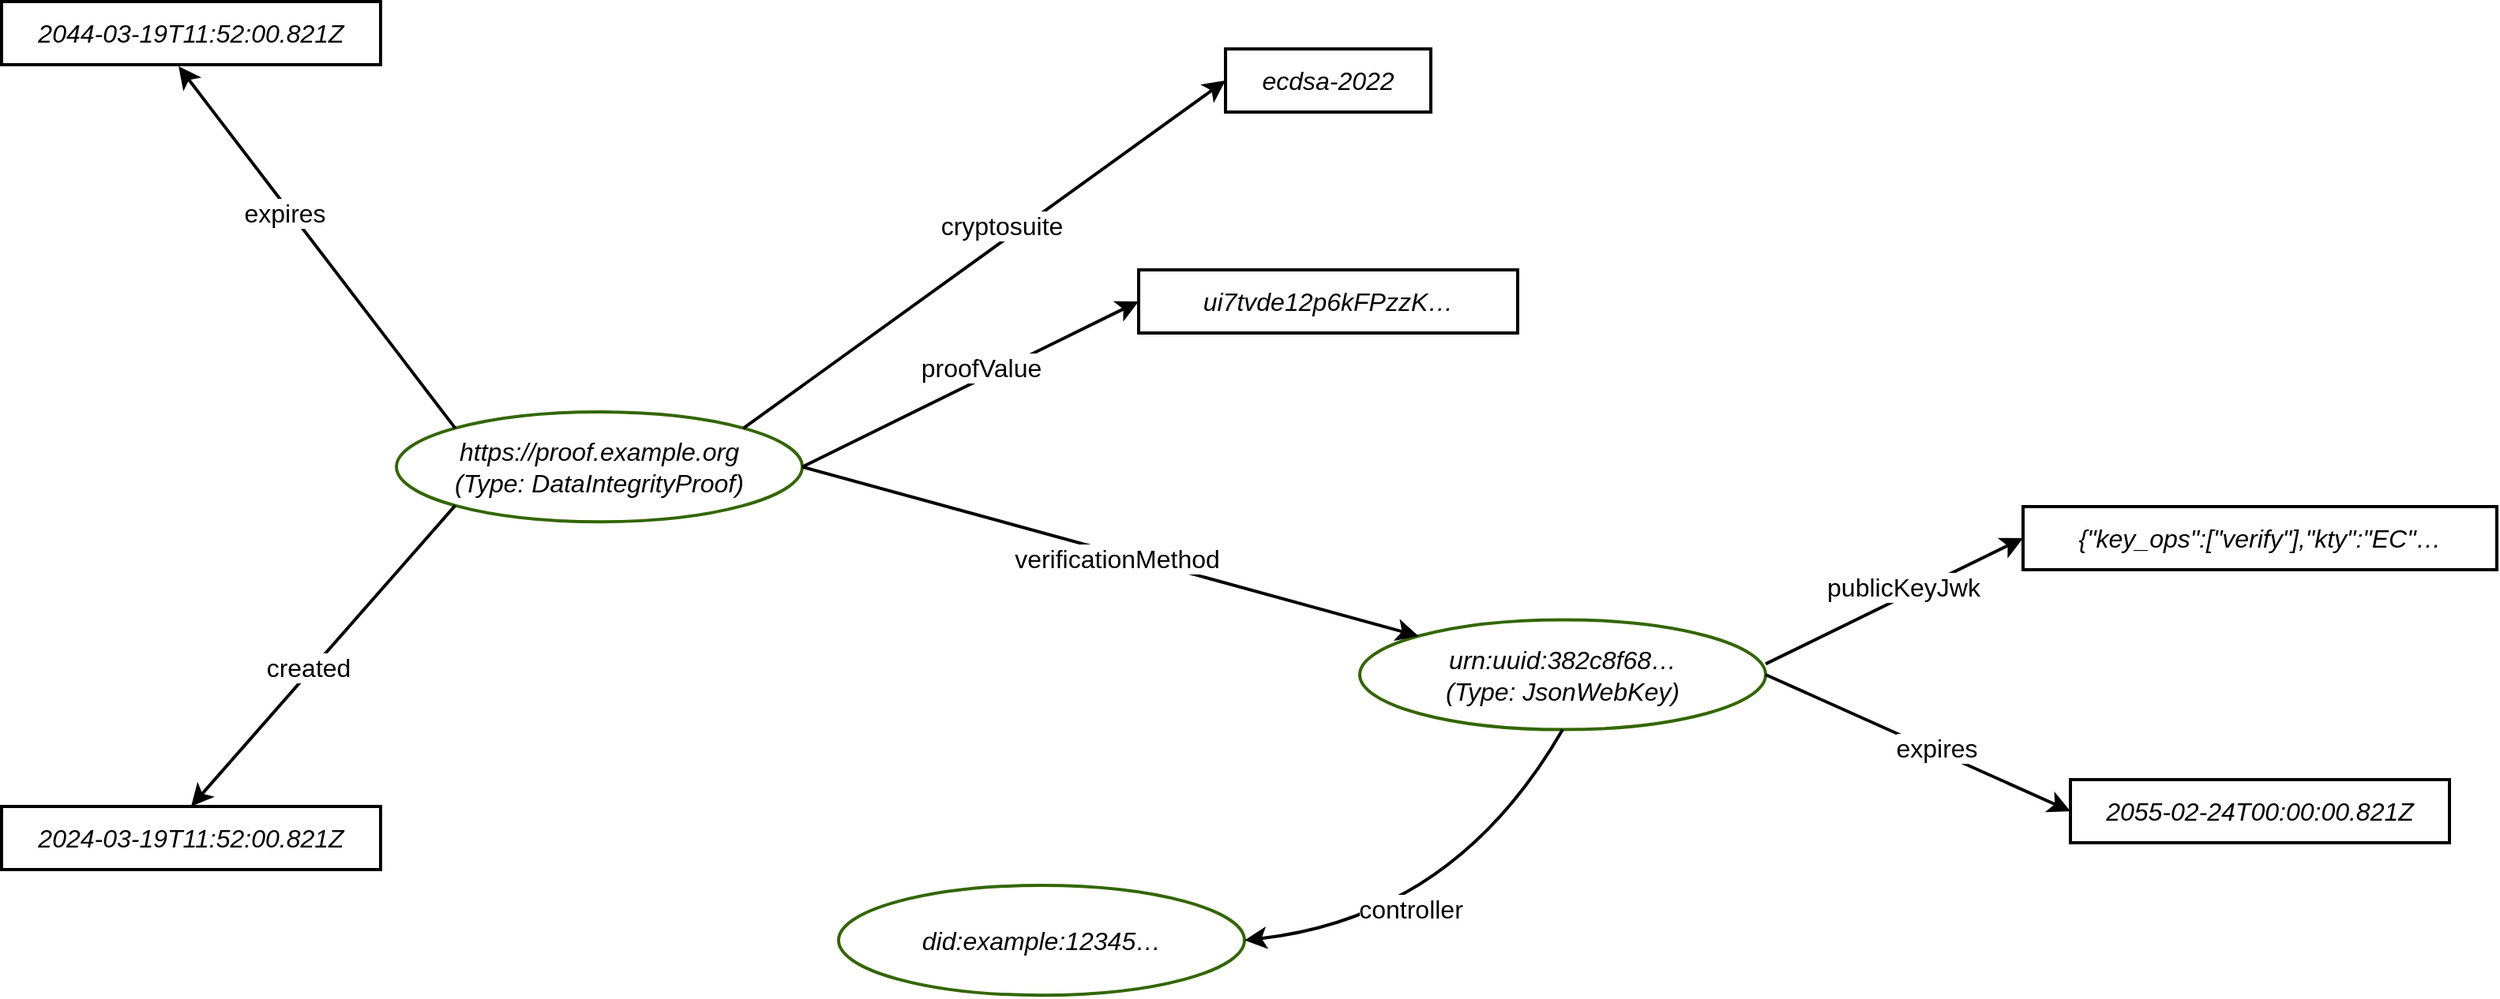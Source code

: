 <mxfile version="24.0.4" type="device">
  <diagram name="Page-1" id="ZRe_wIOORr0k_d4isBBX">
    <mxGraphModel dx="4193" dy="2043" grid="1" gridSize="10" guides="1" tooltips="1" connect="1" arrows="1" fold="1" page="1" pageScale="1" pageWidth="1169" pageHeight="827" math="0" shadow="0">
      <root>
        <mxCell id="0" />
        <mxCell id="1" parent="0" />
        <UserObject label="&lt;i&gt;https://proof.example.org&lt;/i&gt;&lt;div&gt;&lt;i&gt;(Type: DataIntegrityProof)&lt;/i&gt;&lt;/div&gt;" id="I-3xDNqU13IutiKupr62-4">
          <mxCell style="ellipse;whiteSpace=wrap;html=1;fontSize=16;fillColor=none;strokeWidth=2;strokeColor=#336600;" parent="1" vertex="1">
            <mxGeometry x="-1560" y="-460" width="257" height="69.61" as="geometry" />
          </mxCell>
        </UserObject>
        <UserObject label="&lt;i&gt;&lt;font color=&quot;#000000&quot;&gt;ecdsa-2022&lt;/font&gt;&lt;/i&gt;" id="I-3xDNqU13IutiKupr62-12">
          <mxCell style="rounded=0;whiteSpace=wrap;html=1;fontSize=16;fillColor=none;strokeWidth=2;" parent="1" vertex="1">
            <mxGeometry x="-1035" y="-690" width="130" height="40" as="geometry" />
          </mxCell>
        </UserObject>
        <mxCell id="I-3xDNqU13IutiKupr62-27" value="" style="endArrow=classic;html=1;rounded=0;fontSize=12;startSize=8;endSize=8;curved=1;entryX=0;entryY=0.5;entryDx=0;entryDy=0;exitX=1;exitY=0;exitDx=0;exitDy=0;strokeWidth=2;fontStyle=2" parent="1" source="I-3xDNqU13IutiKupr62-4" target="I-3xDNqU13IutiKupr62-12" edge="1">
          <mxGeometry width="50" height="50" relative="1" as="geometry">
            <mxPoint x="-804" y="-134.61" as="sourcePoint" />
            <mxPoint x="-791.5" y="-85.61" as="targetPoint" />
          </mxGeometry>
        </mxCell>
        <mxCell id="I-3xDNqU13IutiKupr62-28" value="cryptosuite" style="edgeLabel;html=1;align=center;verticalAlign=middle;resizable=0;points=[];fontSize=16;" parent="I-3xDNqU13IutiKupr62-27" vertex="1" connectable="0">
          <mxGeometry x="0.135" y="-2" relative="1" as="geometry">
            <mxPoint x="-11" y="-5" as="offset" />
          </mxGeometry>
        </mxCell>
        <UserObject label="&lt;i&gt;&lt;font color=&quot;#000000&quot;&gt;2024-03-19T&lt;/font&gt;11:52:00.821Z&lt;/i&gt;" id="HRplg5cOvGm0gZk61Yn5-3">
          <mxCell style="rounded=0;whiteSpace=wrap;html=1;fontSize=16;fillColor=none;strokeWidth=2;" parent="1" vertex="1">
            <mxGeometry x="-1810" y="-210" width="240" height="40" as="geometry" />
          </mxCell>
        </UserObject>
        <UserObject label="&lt;i&gt;ui7tvde12p6kFPzzK…&lt;/i&gt;" id="HRplg5cOvGm0gZk61Yn5-4">
          <mxCell style="rounded=0;whiteSpace=wrap;html=1;fontSize=16;fillColor=none;strokeWidth=2;" parent="1" vertex="1">
            <mxGeometry x="-1090" y="-550" width="240" height="40" as="geometry" />
          </mxCell>
        </UserObject>
        <UserObject label="&lt;i&gt;&lt;font color=&quot;#000000&quot;&gt;2044-03-19T&lt;/font&gt;11:52:00.821Z&lt;/i&gt;" id="HRplg5cOvGm0gZk61Yn5-5">
          <mxCell style="rounded=0;whiteSpace=wrap;html=1;fontSize=16;fillColor=none;strokeWidth=2;" parent="1" vertex="1">
            <mxGeometry x="-1810" y="-720" width="240" height="40" as="geometry" />
          </mxCell>
        </UserObject>
        <mxCell id="HRplg5cOvGm0gZk61Yn5-6" value="" style="endArrow=classic;html=1;rounded=0;fontSize=12;startSize=8;endSize=8;curved=1;entryX=0.5;entryY=0;entryDx=0;entryDy=0;exitX=0;exitY=1;exitDx=0;exitDy=0;strokeWidth=2;fontStyle=2" parent="1" source="I-3xDNqU13IutiKupr62-4" target="HRplg5cOvGm0gZk61Yn5-3" edge="1">
          <mxGeometry width="50" height="50" relative="1" as="geometry">
            <mxPoint x="-883" y="-405" as="sourcePoint" />
            <mxPoint x="-610" y="-420" as="targetPoint" />
          </mxGeometry>
        </mxCell>
        <mxCell id="HRplg5cOvGm0gZk61Yn5-7" value="created" style="edgeLabel;html=1;align=center;verticalAlign=middle;resizable=0;points=[];fontSize=16;" parent="HRplg5cOvGm0gZk61Yn5-6" vertex="1" connectable="0">
          <mxGeometry x="0.135" y="-2" relative="1" as="geometry">
            <mxPoint x="3" y="-5" as="offset" />
          </mxGeometry>
        </mxCell>
        <mxCell id="HRplg5cOvGm0gZk61Yn5-8" value="" style="endArrow=classic;html=1;rounded=0;fontSize=12;startSize=8;endSize=8;curved=1;entryX=0;entryY=0.5;entryDx=0;entryDy=0;exitX=1;exitY=0.5;exitDx=0;exitDy=0;strokeWidth=2;fontStyle=2" parent="1" source="I-3xDNqU13IutiKupr62-4" target="HRplg5cOvGm0gZk61Yn5-4" edge="1">
          <mxGeometry width="50" height="50" relative="1" as="geometry">
            <mxPoint x="-970" y="-345" as="sourcePoint" />
            <mxPoint x="-827" y="-200" as="targetPoint" />
          </mxGeometry>
        </mxCell>
        <mxCell id="HRplg5cOvGm0gZk61Yn5-9" value="proofValue" style="edgeLabel;html=1;align=center;verticalAlign=middle;resizable=0;points=[];fontSize=16;" parent="HRplg5cOvGm0gZk61Yn5-8" vertex="1" connectable="0">
          <mxGeometry x="0.135" y="-2" relative="1" as="geometry">
            <mxPoint x="-9" y="-5" as="offset" />
          </mxGeometry>
        </mxCell>
        <mxCell id="HRplg5cOvGm0gZk61Yn5-10" value="" style="endArrow=classic;html=1;rounded=0;fontSize=12;startSize=8;endSize=8;curved=1;entryX=0.467;entryY=1.025;entryDx=0;entryDy=0;exitX=0;exitY=0;exitDx=0;exitDy=0;strokeWidth=2;fontStyle=2;entryPerimeter=0;" parent="1" source="I-3xDNqU13IutiKupr62-4" target="HRplg5cOvGm0gZk61Yn5-5" edge="1">
          <mxGeometry width="50" height="50" relative="1" as="geometry">
            <mxPoint x="-1000" y="-310" as="sourcePoint" />
            <mxPoint x="-857" y="-165" as="targetPoint" />
          </mxGeometry>
        </mxCell>
        <mxCell id="HRplg5cOvGm0gZk61Yn5-11" value="expires" style="edgeLabel;html=1;align=center;verticalAlign=middle;resizable=0;points=[];fontSize=16;" parent="HRplg5cOvGm0gZk61Yn5-10" vertex="1" connectable="0">
          <mxGeometry x="0.135" y="-2" relative="1" as="geometry">
            <mxPoint x="-11" y="-5" as="offset" />
          </mxGeometry>
        </mxCell>
        <UserObject label="&lt;div&gt;&lt;i&gt;urn:uuid:382c8f68…&lt;/i&gt;&lt;/div&gt;&lt;div&gt;&lt;i style=&quot;background-color: initial;&quot;&gt;(Type: JsonWebKey)&lt;/i&gt;&lt;/div&gt;" id="HRplg5cOvGm0gZk61Yn5-12">
          <mxCell style="ellipse;whiteSpace=wrap;html=1;fontSize=16;fillColor=none;strokeWidth=2;strokeColor=#336600;" parent="1" vertex="1">
            <mxGeometry x="-950" y="-328.305" width="257" height="69.61" as="geometry" />
          </mxCell>
        </UserObject>
        <mxCell id="HRplg5cOvGm0gZk61Yn5-13" value="" style="endArrow=classic;html=1;rounded=0;fontSize=12;startSize=8;endSize=8;curved=1;exitX=1;exitY=0.5;exitDx=0;exitDy=0;strokeWidth=2;fontStyle=2;entryX=0;entryY=0;entryDx=0;entryDy=0;" parent="1" source="I-3xDNqU13IutiKupr62-4" target="HRplg5cOvGm0gZk61Yn5-12" edge="1">
          <mxGeometry width="50" height="50" relative="1" as="geometry">
            <mxPoint x="-1200" y="-480" as="sourcePoint" />
            <mxPoint x="-950" y="-300" as="targetPoint" />
          </mxGeometry>
        </mxCell>
        <mxCell id="HRplg5cOvGm0gZk61Yn5-14" value="verificationMethod" style="edgeLabel;html=1;align=center;verticalAlign=middle;resizable=0;points=[];fontSize=16;" parent="HRplg5cOvGm0gZk61Yn5-13" vertex="1" connectable="0">
          <mxGeometry x="0.135" y="-2" relative="1" as="geometry">
            <mxPoint x="-22" y="-5" as="offset" />
          </mxGeometry>
        </mxCell>
        <mxCell id="HRplg5cOvGm0gZk61Yn5-16" value="" style="endArrow=classic;html=1;rounded=0;fontSize=12;startSize=8;endSize=8;curved=1;entryX=0;entryY=0.5;entryDx=0;entryDy=0;exitX=1;exitY=0.402;exitDx=0;exitDy=0;strokeWidth=2;fontStyle=2;exitPerimeter=0;" parent="1" source="HRplg5cOvGm0gZk61Yn5-12" target="HRplg5cOvGm0gZk61Yn5-15" edge="1">
          <mxGeometry width="50" height="50" relative="1" as="geometry">
            <mxPoint x="-910" y="-300" as="sourcePoint" />
            <mxPoint x="-477" y="-300" as="targetPoint" />
          </mxGeometry>
        </mxCell>
        <mxCell id="HRplg5cOvGm0gZk61Yn5-17" value="publicKeyJwk" style="edgeLabel;html=1;align=center;verticalAlign=middle;resizable=0;points=[];fontSize=16;" parent="HRplg5cOvGm0gZk61Yn5-16" vertex="1" connectable="0">
          <mxGeometry x="0.135" y="-2" relative="1" as="geometry">
            <mxPoint x="-7" y="-5" as="offset" />
          </mxGeometry>
        </mxCell>
        <mxCell id="HRplg5cOvGm0gZk61Yn5-20" value="" style="endArrow=classic;html=1;rounded=0;fontSize=12;startSize=8;endSize=8;curved=1;entryX=0;entryY=0.5;entryDx=0;entryDy=0;exitX=1;exitY=0.5;exitDx=0;exitDy=0;strokeWidth=2;fontStyle=2" parent="1" source="HRplg5cOvGm0gZk61Yn5-12" target="HRplg5cOvGm0gZk61Yn5-19" edge="1">
          <mxGeometry width="50" height="50" relative="1" as="geometry">
            <mxPoint x="-770" y="-220" as="sourcePoint" />
            <mxPoint x="-623" y="-330" as="targetPoint" />
          </mxGeometry>
        </mxCell>
        <mxCell id="HRplg5cOvGm0gZk61Yn5-21" value="expires" style="edgeLabel;html=1;align=center;verticalAlign=middle;resizable=0;points=[];fontSize=16;" parent="HRplg5cOvGm0gZk61Yn5-20" vertex="1" connectable="0">
          <mxGeometry x="0.135" y="-2" relative="1" as="geometry">
            <mxPoint x="-1" y="-5" as="offset" />
          </mxGeometry>
        </mxCell>
        <UserObject label="&lt;div&gt;&lt;i style=&quot;background-color: initial;&quot;&gt;did:example:12345…&lt;/i&gt;&lt;br&gt;&lt;/div&gt;" id="HRplg5cOvGm0gZk61Yn5-22">
          <mxCell style="ellipse;whiteSpace=wrap;html=1;fontSize=16;fillColor=none;strokeWidth=2;strokeColor=#336600;" parent="1" vertex="1">
            <mxGeometry x="-1280" y="-160" width="257" height="69.61" as="geometry" />
          </mxCell>
        </UserObject>
        <mxCell id="cMVLIkWkcKRKJAXNFr4V-15" value="" style="endArrow=classic;html=1;rounded=0;fontSize=12;startSize=8;endSize=8;curved=1;entryX=1;entryY=0.5;entryDx=0;entryDy=0;exitX=0.5;exitY=1;exitDx=0;exitDy=0;strokeWidth=2;fontStyle=2" parent="1" source="HRplg5cOvGm0gZk61Yn5-12" target="HRplg5cOvGm0gZk61Yn5-22" edge="1">
          <mxGeometry width="50" height="50" relative="1" as="geometry">
            <mxPoint x="-1023" y="-185" as="sourcePoint" />
            <mxPoint x="-1224" y="-290" as="targetPoint" />
            <Array as="points">
              <mxPoint x="-890" y="-140" />
            </Array>
          </mxGeometry>
        </mxCell>
        <mxCell id="cMVLIkWkcKRKJAXNFr4V-16" value="controller" style="edgeLabel;html=1;align=center;verticalAlign=middle;resizable=0;points=[];fontSize=16;" parent="cMVLIkWkcKRKJAXNFr4V-15" vertex="1" connectable="0">
          <mxGeometry x="0.135" y="-2" relative="1" as="geometry">
            <mxPoint x="-12" y="-5" as="offset" />
          </mxGeometry>
        </mxCell>
        <UserObject label="&lt;i&gt;{&quot;key_ops&quot;:[&quot;verify&quot;],&quot;kty&quot;:&quot;EC&quot;…&lt;/i&gt;" id="HRplg5cOvGm0gZk61Yn5-15">
          <mxCell style="rounded=0;whiteSpace=wrap;html=1;fontSize=16;fillColor=none;strokeWidth=2;" parent="1" vertex="1">
            <mxGeometry x="-530" y="-400" width="300" height="40" as="geometry" />
          </mxCell>
        </UserObject>
        <UserObject label="&lt;i&gt;&lt;font color=&quot;#000000&quot;&gt;2055-02-24T&lt;/font&gt;00:00:00.821Z&lt;/i&gt;" id="HRplg5cOvGm0gZk61Yn5-19">
          <mxCell style="rounded=0;whiteSpace=wrap;html=1;fontSize=16;fillColor=none;strokeWidth=2;" parent="1" vertex="1">
            <mxGeometry x="-500" y="-227" width="240" height="40" as="geometry" />
          </mxCell>
        </UserObject>
      </root>
    </mxGraphModel>
  </diagram>
</mxfile>
